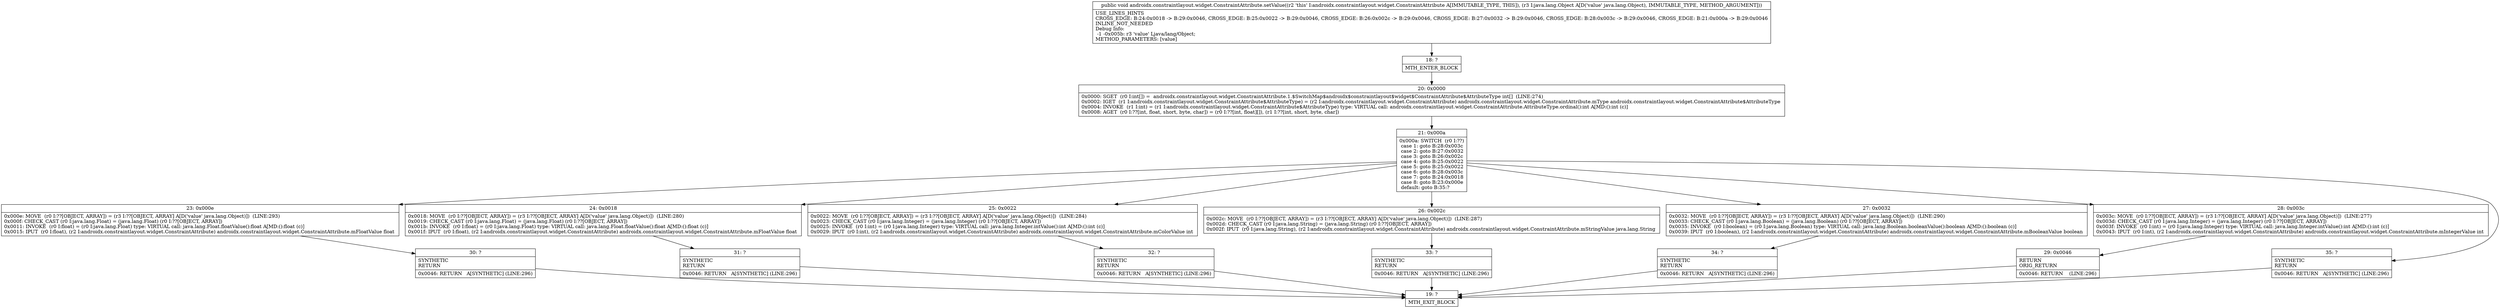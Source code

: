 digraph "CFG forandroidx.constraintlayout.widget.ConstraintAttribute.setValue(Ljava\/lang\/Object;)V" {
Node_18 [shape=record,label="{18\:\ ?|MTH_ENTER_BLOCK\l}"];
Node_20 [shape=record,label="{20\:\ 0x0000|0x0000: SGET  (r0 I:int[]) =  androidx.constraintlayout.widget.ConstraintAttribute.1.$SwitchMap$androidx$constraintlayout$widget$ConstraintAttribute$AttributeType int[]  (LINE:274)\l0x0002: IGET  (r1 I:androidx.constraintlayout.widget.ConstraintAttribute$AttributeType) = (r2 I:androidx.constraintlayout.widget.ConstraintAttribute) androidx.constraintlayout.widget.ConstraintAttribute.mType androidx.constraintlayout.widget.ConstraintAttribute$AttributeType \l0x0004: INVOKE  (r1 I:int) = (r1 I:androidx.constraintlayout.widget.ConstraintAttribute$AttributeType) type: VIRTUAL call: androidx.constraintlayout.widget.ConstraintAttribute.AttributeType.ordinal():int A[MD:():int (c)]\l0x0008: AGET  (r0 I:??[int, float, short, byte, char]) = (r0 I:??[int, float][]), (r1 I:??[int, short, byte, char]) \l}"];
Node_21 [shape=record,label="{21\:\ 0x000a|0x000a: SWITCH  (r0 I:??)\l case 1: goto B:28:0x003c\l case 2: goto B:27:0x0032\l case 3: goto B:26:0x002c\l case 4: goto B:25:0x0022\l case 5: goto B:25:0x0022\l case 6: goto B:28:0x003c\l case 7: goto B:24:0x0018\l case 8: goto B:23:0x000e\l default: goto B:35:? \l}"];
Node_23 [shape=record,label="{23\:\ 0x000e|0x000e: MOVE  (r0 I:??[OBJECT, ARRAY]) = (r3 I:??[OBJECT, ARRAY] A[D('value' java.lang.Object)])  (LINE:293)\l0x000f: CHECK_CAST (r0 I:java.lang.Float) = (java.lang.Float) (r0 I:??[OBJECT, ARRAY]) \l0x0011: INVOKE  (r0 I:float) = (r0 I:java.lang.Float) type: VIRTUAL call: java.lang.Float.floatValue():float A[MD:():float (c)]\l0x0015: IPUT  (r0 I:float), (r2 I:androidx.constraintlayout.widget.ConstraintAttribute) androidx.constraintlayout.widget.ConstraintAttribute.mFloatValue float \l}"];
Node_30 [shape=record,label="{30\:\ ?|SYNTHETIC\lRETURN\l|0x0046: RETURN   A[SYNTHETIC] (LINE:296)\l}"];
Node_19 [shape=record,label="{19\:\ ?|MTH_EXIT_BLOCK\l}"];
Node_24 [shape=record,label="{24\:\ 0x0018|0x0018: MOVE  (r0 I:??[OBJECT, ARRAY]) = (r3 I:??[OBJECT, ARRAY] A[D('value' java.lang.Object)])  (LINE:280)\l0x0019: CHECK_CAST (r0 I:java.lang.Float) = (java.lang.Float) (r0 I:??[OBJECT, ARRAY]) \l0x001b: INVOKE  (r0 I:float) = (r0 I:java.lang.Float) type: VIRTUAL call: java.lang.Float.floatValue():float A[MD:():float (c)]\l0x001f: IPUT  (r0 I:float), (r2 I:androidx.constraintlayout.widget.ConstraintAttribute) androidx.constraintlayout.widget.ConstraintAttribute.mFloatValue float \l}"];
Node_31 [shape=record,label="{31\:\ ?|SYNTHETIC\lRETURN\l|0x0046: RETURN   A[SYNTHETIC] (LINE:296)\l}"];
Node_25 [shape=record,label="{25\:\ 0x0022|0x0022: MOVE  (r0 I:??[OBJECT, ARRAY]) = (r3 I:??[OBJECT, ARRAY] A[D('value' java.lang.Object)])  (LINE:284)\l0x0023: CHECK_CAST (r0 I:java.lang.Integer) = (java.lang.Integer) (r0 I:??[OBJECT, ARRAY]) \l0x0025: INVOKE  (r0 I:int) = (r0 I:java.lang.Integer) type: VIRTUAL call: java.lang.Integer.intValue():int A[MD:():int (c)]\l0x0029: IPUT  (r0 I:int), (r2 I:androidx.constraintlayout.widget.ConstraintAttribute) androidx.constraintlayout.widget.ConstraintAttribute.mColorValue int \l}"];
Node_32 [shape=record,label="{32\:\ ?|SYNTHETIC\lRETURN\l|0x0046: RETURN   A[SYNTHETIC] (LINE:296)\l}"];
Node_26 [shape=record,label="{26\:\ 0x002c|0x002c: MOVE  (r0 I:??[OBJECT, ARRAY]) = (r3 I:??[OBJECT, ARRAY] A[D('value' java.lang.Object)])  (LINE:287)\l0x002d: CHECK_CAST (r0 I:java.lang.String) = (java.lang.String) (r0 I:??[OBJECT, ARRAY]) \l0x002f: IPUT  (r0 I:java.lang.String), (r2 I:androidx.constraintlayout.widget.ConstraintAttribute) androidx.constraintlayout.widget.ConstraintAttribute.mStringValue java.lang.String \l}"];
Node_33 [shape=record,label="{33\:\ ?|SYNTHETIC\lRETURN\l|0x0046: RETURN   A[SYNTHETIC] (LINE:296)\l}"];
Node_27 [shape=record,label="{27\:\ 0x0032|0x0032: MOVE  (r0 I:??[OBJECT, ARRAY]) = (r3 I:??[OBJECT, ARRAY] A[D('value' java.lang.Object)])  (LINE:290)\l0x0033: CHECK_CAST (r0 I:java.lang.Boolean) = (java.lang.Boolean) (r0 I:??[OBJECT, ARRAY]) \l0x0035: INVOKE  (r0 I:boolean) = (r0 I:java.lang.Boolean) type: VIRTUAL call: java.lang.Boolean.booleanValue():boolean A[MD:():boolean (c)]\l0x0039: IPUT  (r0 I:boolean), (r2 I:androidx.constraintlayout.widget.ConstraintAttribute) androidx.constraintlayout.widget.ConstraintAttribute.mBooleanValue boolean \l}"];
Node_34 [shape=record,label="{34\:\ ?|SYNTHETIC\lRETURN\l|0x0046: RETURN   A[SYNTHETIC] (LINE:296)\l}"];
Node_28 [shape=record,label="{28\:\ 0x003c|0x003c: MOVE  (r0 I:??[OBJECT, ARRAY]) = (r3 I:??[OBJECT, ARRAY] A[D('value' java.lang.Object)])  (LINE:277)\l0x003d: CHECK_CAST (r0 I:java.lang.Integer) = (java.lang.Integer) (r0 I:??[OBJECT, ARRAY]) \l0x003f: INVOKE  (r0 I:int) = (r0 I:java.lang.Integer) type: VIRTUAL call: java.lang.Integer.intValue():int A[MD:():int (c)]\l0x0043: IPUT  (r0 I:int), (r2 I:androidx.constraintlayout.widget.ConstraintAttribute) androidx.constraintlayout.widget.ConstraintAttribute.mIntegerValue int \l}"];
Node_29 [shape=record,label="{29\:\ 0x0046|RETURN\lORIG_RETURN\l|0x0046: RETURN    (LINE:296)\l}"];
Node_35 [shape=record,label="{35\:\ ?|SYNTHETIC\lRETURN\l|0x0046: RETURN   A[SYNTHETIC] (LINE:296)\l}"];
MethodNode[shape=record,label="{public void androidx.constraintlayout.widget.ConstraintAttribute.setValue((r2 'this' I:androidx.constraintlayout.widget.ConstraintAttribute A[IMMUTABLE_TYPE, THIS]), (r3 I:java.lang.Object A[D('value' java.lang.Object), IMMUTABLE_TYPE, METHOD_ARGUMENT]))  | USE_LINES_HINTS\lCROSS_EDGE: B:24:0x0018 \-\> B:29:0x0046, CROSS_EDGE: B:25:0x0022 \-\> B:29:0x0046, CROSS_EDGE: B:26:0x002c \-\> B:29:0x0046, CROSS_EDGE: B:27:0x0032 \-\> B:29:0x0046, CROSS_EDGE: B:28:0x003c \-\> B:29:0x0046, CROSS_EDGE: B:21:0x000a \-\> B:29:0x0046\lINLINE_NOT_NEEDED\lDebug Info:\l  \-1 \-0x005b: r3 'value' Ljava\/lang\/Object;\lMETHOD_PARAMETERS: [value]\l}"];
MethodNode -> Node_18;Node_18 -> Node_20;
Node_20 -> Node_21;
Node_21 -> Node_23;
Node_21 -> Node_24;
Node_21 -> Node_25;
Node_21 -> Node_26;
Node_21 -> Node_27;
Node_21 -> Node_28;
Node_21 -> Node_35;
Node_23 -> Node_30;
Node_30 -> Node_19;
Node_24 -> Node_31;
Node_31 -> Node_19;
Node_25 -> Node_32;
Node_32 -> Node_19;
Node_26 -> Node_33;
Node_33 -> Node_19;
Node_27 -> Node_34;
Node_34 -> Node_19;
Node_28 -> Node_29;
Node_29 -> Node_19;
Node_35 -> Node_19;
}

